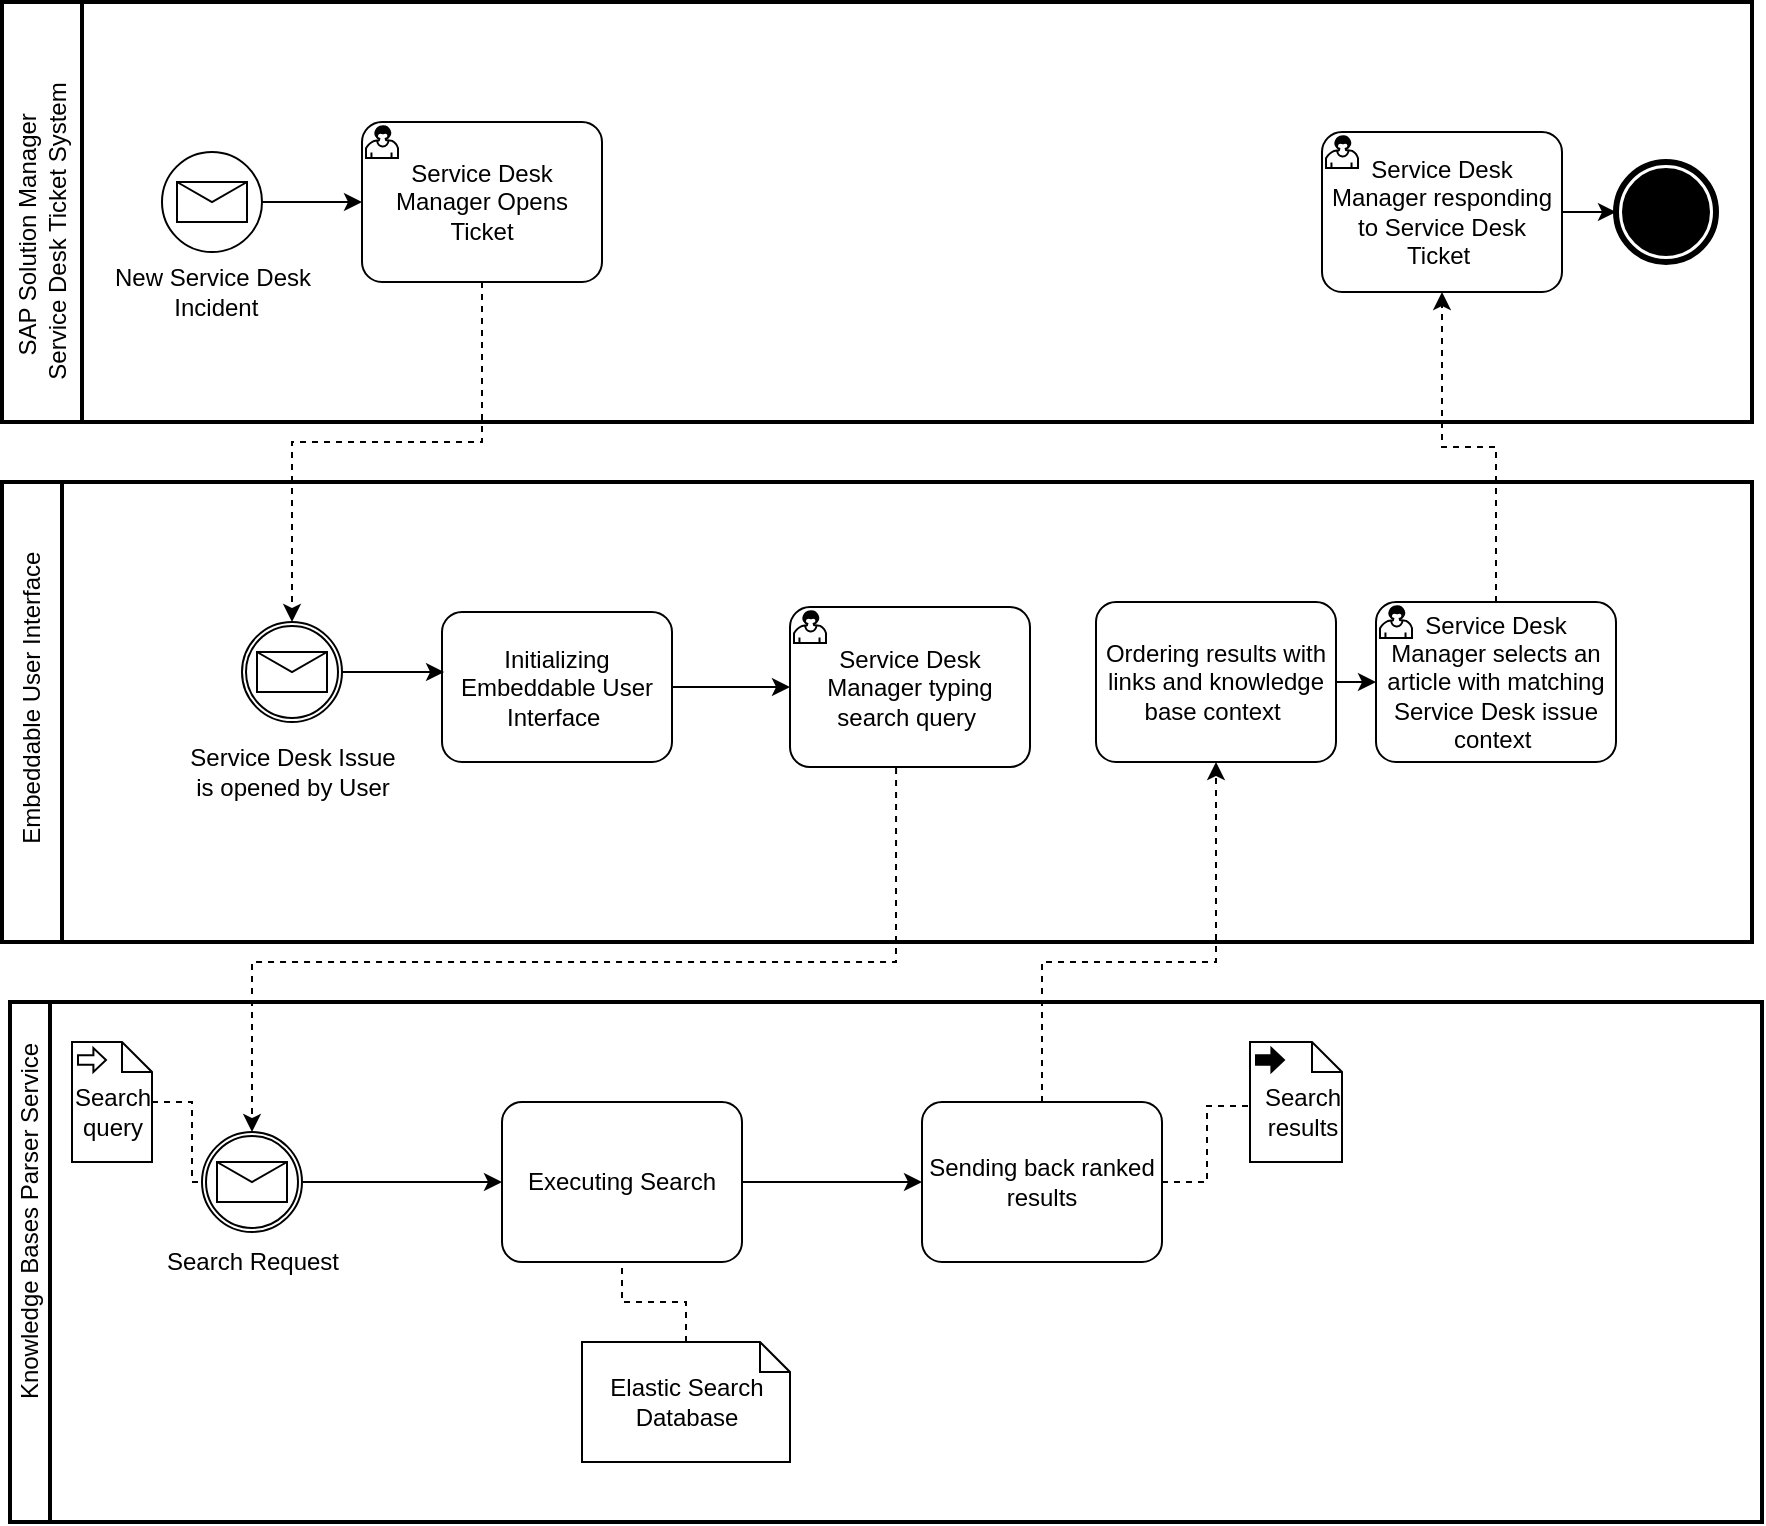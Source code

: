 <mxfile version="17.4.2" type="github">
  <diagram id="cY1X64MYrQobwlRaDaWS" name="Page-1">
    <mxGraphModel dx="1426" dy="744" grid="1" gridSize="10" guides="1" tooltips="1" connect="1" arrows="1" fold="1" page="1" pageScale="1" pageWidth="827" pageHeight="1169" math="0" shadow="0">
      <root>
        <mxCell id="0" />
        <mxCell id="1" parent="0" />
        <mxCell id="Qk_IqspdnGqNnuB1DFdx-1" value="" style="swimlane;html=1;startSize=20;fontStyle=0;collapsible=0;horizontal=0;swimlaneLine=1;swimlaneFillColor=#ffffff;strokeWidth=2;" parent="1" vertex="1">
          <mxGeometry x="24" y="520" width="876" height="260" as="geometry" />
        </mxCell>
        <mxCell id="Qk_IqspdnGqNnuB1DFdx-2" value="Knowledge Bases Parser Service" style="text;html=1;align=center;verticalAlign=middle;resizable=0;points=[];autosize=1;strokeColor=none;fillColor=none;rotation=-90;" parent="Qk_IqspdnGqNnuB1DFdx-1" vertex="1">
          <mxGeometry x="-85" y="100" width="190" height="20" as="geometry" />
        </mxCell>
        <mxCell id="Qk_IqspdnGqNnuB1DFdx-76" style="edgeStyle=orthogonalEdgeStyle;rounded=0;orthogonalLoop=1;jettySize=auto;html=1;entryX=0;entryY=0.5;entryDx=0;entryDy=0;entryPerimeter=0;" parent="Qk_IqspdnGqNnuB1DFdx-1" source="Qk_IqspdnGqNnuB1DFdx-60" target="Qk_IqspdnGqNnuB1DFdx-61" edge="1">
          <mxGeometry relative="1" as="geometry" />
        </mxCell>
        <mxCell id="Qk_IqspdnGqNnuB1DFdx-60" value="Executing Search" style="points=[[0.25,0,0],[0.5,0,0],[0.75,0,0],[1,0.25,0],[1,0.5,0],[1,0.75,0],[0.75,1,0],[0.5,1,0],[0.25,1,0],[0,0.75,0],[0,0.5,0],[0,0.25,0]];shape=mxgraph.bpmn.task;whiteSpace=wrap;rectStyle=rounded;size=10;taskMarker=abstract;" parent="Qk_IqspdnGqNnuB1DFdx-1" vertex="1">
          <mxGeometry x="246" y="50" width="120" height="80" as="geometry" />
        </mxCell>
        <mxCell id="Qk_IqspdnGqNnuB1DFdx-85" style="edgeStyle=orthogonalEdgeStyle;rounded=0;orthogonalLoop=1;jettySize=auto;html=1;exitX=1;exitY=0.5;exitDx=0;exitDy=0;exitPerimeter=0;entryX=-0.04;entryY=0.4;entryDx=0;entryDy=0;entryPerimeter=0;dashed=1;endArrow=none;endFill=0;" parent="Qk_IqspdnGqNnuB1DFdx-1" source="Qk_IqspdnGqNnuB1DFdx-61" target="Qk_IqspdnGqNnuB1DFdx-84" edge="1">
          <mxGeometry relative="1" as="geometry" />
        </mxCell>
        <mxCell id="Qk_IqspdnGqNnuB1DFdx-61" value="Sending back ranked results" style="points=[[0.25,0,0],[0.5,0,0],[0.75,0,0],[1,0.25,0],[1,0.5,0],[1,0.75,0],[0.75,1,0],[0.5,1,0],[0.25,1,0],[0,0.75,0],[0,0.5,0],[0,0.25,0]];shape=mxgraph.bpmn.task;whiteSpace=wrap;rectStyle=rounded;size=10;taskMarker=abstract;" parent="Qk_IqspdnGqNnuB1DFdx-1" vertex="1">
          <mxGeometry x="456" y="50" width="120" height="80" as="geometry" />
        </mxCell>
        <mxCell id="Qk_IqspdnGqNnuB1DFdx-75" style="edgeStyle=orthogonalEdgeStyle;rounded=0;orthogonalLoop=1;jettySize=auto;html=1;entryX=0;entryY=0.5;entryDx=0;entryDy=0;entryPerimeter=0;" parent="Qk_IqspdnGqNnuB1DFdx-1" source="Qk_IqspdnGqNnuB1DFdx-72" target="Qk_IqspdnGqNnuB1DFdx-60" edge="1">
          <mxGeometry relative="1" as="geometry" />
        </mxCell>
        <mxCell id="Qk_IqspdnGqNnuB1DFdx-72" value="" style="points=[[0.145,0.145,0],[0.5,0,0],[0.855,0.145,0],[1,0.5,0],[0.855,0.855,0],[0.5,1,0],[0.145,0.855,0],[0,0.5,0]];shape=mxgraph.bpmn.event;html=1;verticalLabelPosition=bottom;labelBackgroundColor=#ffffff;verticalAlign=top;align=center;perimeter=ellipsePerimeter;outlineConnect=0;aspect=fixed;outline=catching;symbol=message;" parent="Qk_IqspdnGqNnuB1DFdx-1" vertex="1">
          <mxGeometry x="96" y="65" width="50" height="50" as="geometry" />
        </mxCell>
        <mxCell id="Qk_IqspdnGqNnuB1DFdx-73" value="Search Request" style="text;html=1;align=center;verticalAlign=middle;resizable=0;points=[];autosize=1;strokeColor=none;fillColor=none;" parent="Qk_IqspdnGqNnuB1DFdx-1" vertex="1">
          <mxGeometry x="71" y="120" width="100" height="20" as="geometry" />
        </mxCell>
        <mxCell id="Qk_IqspdnGqNnuB1DFdx-80" style="edgeStyle=orthogonalEdgeStyle;rounded=0;orthogonalLoop=1;jettySize=auto;html=1;entryX=0;entryY=0.5;entryDx=0;entryDy=0;entryPerimeter=0;dashed=1;endArrow=none;endFill=0;" parent="Qk_IqspdnGqNnuB1DFdx-1" source="Qk_IqspdnGqNnuB1DFdx-79" target="Qk_IqspdnGqNnuB1DFdx-72" edge="1">
          <mxGeometry relative="1" as="geometry" />
        </mxCell>
        <mxCell id="Qk_IqspdnGqNnuB1DFdx-79" value="" style="shape=mxgraph.bpmn.data;labelPosition=center;verticalLabelPosition=bottom;align=center;verticalAlign=top;whiteSpace=wrap;size=15;html=1;bpmnTransferType=input;" parent="Qk_IqspdnGqNnuB1DFdx-1" vertex="1">
          <mxGeometry x="31" y="20" width="40" height="60" as="geometry" />
        </mxCell>
        <mxCell id="Qk_IqspdnGqNnuB1DFdx-81" value="Search &lt;br&gt;query" style="text;html=1;align=center;verticalAlign=middle;resizable=0;points=[];autosize=1;strokeColor=none;fillColor=none;" parent="Qk_IqspdnGqNnuB1DFdx-1" vertex="1">
          <mxGeometry x="26" y="40" width="50" height="30" as="geometry" />
        </mxCell>
        <mxCell id="Qk_IqspdnGqNnuB1DFdx-83" value="" style="shape=mxgraph.bpmn.data;labelPosition=center;verticalLabelPosition=bottom;align=center;verticalAlign=top;whiteSpace=wrap;size=15;html=1;bpmnTransferType=output;" parent="Qk_IqspdnGqNnuB1DFdx-1" vertex="1">
          <mxGeometry x="620" y="20" width="46" height="60" as="geometry" />
        </mxCell>
        <mxCell id="Qk_IqspdnGqNnuB1DFdx-84" value="Search &lt;br&gt;results" style="text;html=1;align=center;verticalAlign=middle;resizable=0;points=[];autosize=1;strokeColor=none;fillColor=none;" parent="Qk_IqspdnGqNnuB1DFdx-1" vertex="1">
          <mxGeometry x="621" y="40" width="50" height="30" as="geometry" />
        </mxCell>
        <mxCell id="Qk_IqspdnGqNnuB1DFdx-89" style="edgeStyle=orthogonalEdgeStyle;rounded=0;orthogonalLoop=1;jettySize=auto;html=1;entryX=0.5;entryY=1;entryDx=0;entryDy=0;entryPerimeter=0;dashed=1;endArrow=none;endFill=0;" parent="Qk_IqspdnGqNnuB1DFdx-1" source="Qk_IqspdnGqNnuB1DFdx-87" target="Qk_IqspdnGqNnuB1DFdx-60" edge="1">
          <mxGeometry relative="1" as="geometry" />
        </mxCell>
        <mxCell id="Qk_IqspdnGqNnuB1DFdx-87" value="" style="shape=mxgraph.bpmn.data;labelPosition=center;verticalLabelPosition=bottom;align=center;verticalAlign=top;whiteSpace=wrap;size=15;html=1;" parent="Qk_IqspdnGqNnuB1DFdx-1" vertex="1">
          <mxGeometry x="286" y="170" width="104" height="60" as="geometry" />
        </mxCell>
        <mxCell id="Qk_IqspdnGqNnuB1DFdx-88" value="Elastic Search&lt;br&gt;Database" style="text;html=1;align=center;verticalAlign=middle;resizable=0;points=[];autosize=1;strokeColor=none;fillColor=none;" parent="Qk_IqspdnGqNnuB1DFdx-1" vertex="1">
          <mxGeometry x="293" y="185" width="90" height="30" as="geometry" />
        </mxCell>
        <mxCell id="Qk_IqspdnGqNnuB1DFdx-26" value="" style="swimlane;html=1;startSize=40;fontStyle=0;collapsible=0;horizontal=0;swimlaneLine=1;swimlaneFillColor=#ffffff;strokeWidth=2;" parent="1" vertex="1">
          <mxGeometry x="20" y="20" width="875" height="210" as="geometry" />
        </mxCell>
        <mxCell id="Qk_IqspdnGqNnuB1DFdx-27" value="&lt;span&gt;SAP Solution Manager&amp;nbsp;&lt;/span&gt;&lt;br&gt;&lt;span&gt;Service Desk Ticket System&lt;/span&gt;" style="text;html=1;align=center;verticalAlign=middle;resizable=0;points=[];autosize=1;strokeColor=none;fillColor=none;rotation=-90;" parent="Qk_IqspdnGqNnuB1DFdx-26" vertex="1">
          <mxGeometry x="-60" y="100" width="160" height="30" as="geometry" />
        </mxCell>
        <mxCell id="Qk_IqspdnGqNnuB1DFdx-30" value="New Service Desk&lt;br&gt;&amp;nbsp;Incident" style="text;html=1;align=center;verticalAlign=middle;resizable=0;points=[];autosize=1;strokeColor=none;fillColor=none;" parent="Qk_IqspdnGqNnuB1DFdx-26" vertex="1">
          <mxGeometry x="50" y="130" width="110" height="30" as="geometry" />
        </mxCell>
        <mxCell id="Qk_IqspdnGqNnuB1DFdx-66" style="edgeStyle=orthogonalEdgeStyle;rounded=0;orthogonalLoop=1;jettySize=auto;html=1;entryX=0;entryY=0.5;entryDx=0;entryDy=0;entryPerimeter=0;" parent="Qk_IqspdnGqNnuB1DFdx-26" source="Qk_IqspdnGqNnuB1DFdx-51" target="Qk_IqspdnGqNnuB1DFdx-52" edge="1">
          <mxGeometry relative="1" as="geometry" />
        </mxCell>
        <mxCell id="Qk_IqspdnGqNnuB1DFdx-51" value="" style="points=[[0.145,0.145,0],[0.5,0,0],[0.855,0.145,0],[1,0.5,0],[0.855,0.855,0],[0.5,1,0],[0.145,0.855,0],[0,0.5,0]];shape=mxgraph.bpmn.event;html=1;verticalLabelPosition=bottom;labelBackgroundColor=#ffffff;verticalAlign=top;align=center;perimeter=ellipsePerimeter;outlineConnect=0;aspect=fixed;outline=standard;symbol=message;" parent="Qk_IqspdnGqNnuB1DFdx-26" vertex="1">
          <mxGeometry x="80" y="75" width="50" height="50" as="geometry" />
        </mxCell>
        <mxCell id="Qk_IqspdnGqNnuB1DFdx-52" value="Service Desk Manager Opens Ticket" style="points=[[0.25,0,0],[0.5,0,0],[0.75,0,0],[1,0.25,0],[1,0.5,0],[1,0.75,0],[0.75,1,0],[0.5,1,0],[0.25,1,0],[0,0.75,0],[0,0.5,0],[0,0.25,0]];shape=mxgraph.bpmn.task;whiteSpace=wrap;rectStyle=rounded;size=10;taskMarker=user;" parent="Qk_IqspdnGqNnuB1DFdx-26" vertex="1">
          <mxGeometry x="180" y="60" width="120" height="80" as="geometry" />
        </mxCell>
        <mxCell id="Qk_IqspdnGqNnuB1DFdx-22" value="" style="points=[[0.145,0.145,0],[0.5,0,0],[0.855,0.145,0],[1,0.5,0],[0.855,0.855,0],[0.5,1,0],[0.145,0.855,0],[0,0.5,0]];shape=mxgraph.bpmn.event;html=1;verticalLabelPosition=bottom;labelBackgroundColor=#ffffff;verticalAlign=top;align=center;perimeter=ellipsePerimeter;outlineConnect=0;aspect=fixed;outline=end;symbol=terminate;" parent="Qk_IqspdnGqNnuB1DFdx-26" vertex="1">
          <mxGeometry x="807" y="80" width="50" height="50" as="geometry" />
        </mxCell>
        <mxCell id="Djs3CElbYf5eCKZ_srw5-8" style="edgeStyle=orthogonalEdgeStyle;rounded=0;orthogonalLoop=1;jettySize=auto;html=1;entryX=0;entryY=0.5;entryDx=0;entryDy=0;entryPerimeter=0;" edge="1" parent="Qk_IqspdnGqNnuB1DFdx-26" source="Djs3CElbYf5eCKZ_srw5-2" target="Qk_IqspdnGqNnuB1DFdx-22">
          <mxGeometry relative="1" as="geometry" />
        </mxCell>
        <mxCell id="Djs3CElbYf5eCKZ_srw5-2" value="Service Desk Manager responding to Service Desk Ticket " style="points=[[0.25,0,0],[0.5,0,0],[0.75,0,0],[1,0.25,0],[1,0.5,0],[1,0.75,0],[0.75,1,0],[0.5,1,0],[0.25,1,0],[0,0.75,0],[0,0.5,0],[0,0.25,0]];shape=mxgraph.bpmn.task;whiteSpace=wrap;rectStyle=rounded;size=10;taskMarker=user;" vertex="1" parent="Qk_IqspdnGqNnuB1DFdx-26">
          <mxGeometry x="660" y="65" width="120" height="80" as="geometry" />
        </mxCell>
        <mxCell id="Qk_IqspdnGqNnuB1DFdx-53" value="" style="swimlane;html=1;startSize=30;fontStyle=0;collapsible=0;horizontal=0;swimlaneLine=1;swimlaneFillColor=#ffffff;strokeWidth=2;" parent="1" vertex="1">
          <mxGeometry x="20" y="260" width="875" height="230" as="geometry" />
        </mxCell>
        <mxCell id="Qk_IqspdnGqNnuB1DFdx-54" value="&lt;span&gt;Embeddable User Interface&amp;nbsp;&lt;/span&gt;&amp;nbsp;" style="text;html=1;align=center;verticalAlign=middle;resizable=0;points=[];autosize=1;strokeColor=none;fillColor=none;rotation=-90;" parent="Qk_IqspdnGqNnuB1DFdx-53" vertex="1">
          <mxGeometry x="-70" y="95" width="170" height="20" as="geometry" />
        </mxCell>
        <mxCell id="Qk_IqspdnGqNnuB1DFdx-71" style="edgeStyle=orthogonalEdgeStyle;rounded=0;orthogonalLoop=1;jettySize=auto;html=1;entryX=0;entryY=0.5;entryDx=0;entryDy=0;entryPerimeter=0;" parent="Qk_IqspdnGqNnuB1DFdx-53" source="Qk_IqspdnGqNnuB1DFdx-58" target="Qk_IqspdnGqNnuB1DFdx-64" edge="1">
          <mxGeometry relative="1" as="geometry">
            <mxPoint x="370" y="102.5" as="targetPoint" />
          </mxGeometry>
        </mxCell>
        <mxCell id="Qk_IqspdnGqNnuB1DFdx-58" value="Initializing Embeddable User Interface " style="points=[[0.25,0,0],[0.5,0,0],[0.75,0,0],[1,0.25,0],[1,0.5,0],[1,0.75,0],[0.75,1,0],[0.5,1,0],[0.25,1,0],[0,0.75,0],[0,0.5,0],[0,0.25,0]];shape=mxgraph.bpmn.task;whiteSpace=wrap;rectStyle=rounded;size=10;taskMarker=abstract;" parent="Qk_IqspdnGqNnuB1DFdx-53" vertex="1">
          <mxGeometry x="220" y="65" width="115" height="75" as="geometry" />
        </mxCell>
        <mxCell id="Qk_IqspdnGqNnuB1DFdx-70" style="edgeStyle=orthogonalEdgeStyle;rounded=0;orthogonalLoop=1;jettySize=auto;html=1;entryX=0.009;entryY=0.4;entryDx=0;entryDy=0;entryPerimeter=0;" parent="Qk_IqspdnGqNnuB1DFdx-53" source="Qk_IqspdnGqNnuB1DFdx-68" target="Qk_IqspdnGqNnuB1DFdx-58" edge="1">
          <mxGeometry relative="1" as="geometry" />
        </mxCell>
        <mxCell id="Qk_IqspdnGqNnuB1DFdx-68" value="" style="points=[[0.145,0.145,0],[0.5,0,0],[0.855,0.145,0],[1,0.5,0],[0.855,0.855,0],[0.5,1,0],[0.145,0.855,0],[0,0.5,0]];shape=mxgraph.bpmn.event;html=1;verticalLabelPosition=bottom;labelBackgroundColor=#ffffff;verticalAlign=top;align=center;perimeter=ellipsePerimeter;outlineConnect=0;aspect=fixed;outline=catching;symbol=message;" parent="Qk_IqspdnGqNnuB1DFdx-53" vertex="1">
          <mxGeometry x="120" y="70" width="50" height="50" as="geometry" />
        </mxCell>
        <mxCell id="Qk_IqspdnGqNnuB1DFdx-69" value="Service Desk Issue&lt;br&gt;is opened by User" style="text;html=1;align=center;verticalAlign=middle;resizable=0;points=[];autosize=1;strokeColor=none;fillColor=none;" parent="Qk_IqspdnGqNnuB1DFdx-53" vertex="1">
          <mxGeometry x="85" y="130" width="120" height="30" as="geometry" />
        </mxCell>
        <mxCell id="Qk_IqspdnGqNnuB1DFdx-64" value="Service Desk Manager typing search query " style="points=[[0.25,0,0],[0.5,0,0],[0.75,0,0],[1,0.25,0],[1,0.5,0],[1,0.75,0],[0.75,1,0],[0.5,1,0],[0.25,1,0],[0,0.75,0],[0,0.5,0],[0,0.25,0]];shape=mxgraph.bpmn.task;whiteSpace=wrap;rectStyle=rounded;size=10;taskMarker=user;" parent="Qk_IqspdnGqNnuB1DFdx-53" vertex="1">
          <mxGeometry x="394" y="62.5" width="120" height="80" as="geometry" />
        </mxCell>
        <mxCell id="Djs3CElbYf5eCKZ_srw5-6" style="edgeStyle=orthogonalEdgeStyle;rounded=0;orthogonalLoop=1;jettySize=auto;html=1;exitX=1;exitY=0.5;exitDx=0;exitDy=0;exitPerimeter=0;entryX=0;entryY=0.5;entryDx=0;entryDy=0;entryPerimeter=0;" edge="1" parent="Qk_IqspdnGqNnuB1DFdx-53" source="Djs3CElbYf5eCKZ_srw5-3" target="Djs3CElbYf5eCKZ_srw5-4">
          <mxGeometry relative="1" as="geometry" />
        </mxCell>
        <mxCell id="Djs3CElbYf5eCKZ_srw5-3" value="Ordering results with links and knowledge base context " style="points=[[0.25,0,0],[0.5,0,0],[0.75,0,0],[1,0.25,0],[1,0.5,0],[1,0.75,0],[0.75,1,0],[0.5,1,0],[0.25,1,0],[0,0.75,0],[0,0.5,0],[0,0.25,0]];shape=mxgraph.bpmn.task;whiteSpace=wrap;rectStyle=rounded;size=10;taskMarker=abstract;" vertex="1" parent="Qk_IqspdnGqNnuB1DFdx-53">
          <mxGeometry x="547" y="60" width="120" height="80" as="geometry" />
        </mxCell>
        <mxCell id="Djs3CElbYf5eCKZ_srw5-4" value="Service Desk Manager selects an article with matching Service Desk issue context " style="points=[[0.25,0,0],[0.5,0,0],[0.75,0,0],[1,0.25,0],[1,0.5,0],[1,0.75,0],[0.75,1,0],[0.5,1,0],[0.25,1,0],[0,0.75,0],[0,0.5,0],[0,0.25,0]];shape=mxgraph.bpmn.task;whiteSpace=wrap;rectStyle=rounded;size=10;taskMarker=user;" vertex="1" parent="Qk_IqspdnGqNnuB1DFdx-53">
          <mxGeometry x="687" y="60" width="120" height="80" as="geometry" />
        </mxCell>
        <mxCell id="Qk_IqspdnGqNnuB1DFdx-67" style="edgeStyle=orthogonalEdgeStyle;rounded=0;orthogonalLoop=1;jettySize=auto;html=1;entryX=0.5;entryY=0;entryDx=0;entryDy=0;entryPerimeter=0;dashed=1;" parent="1" source="Qk_IqspdnGqNnuB1DFdx-52" target="Qk_IqspdnGqNnuB1DFdx-68" edge="1">
          <mxGeometry relative="1" as="geometry">
            <Array as="points">
              <mxPoint x="260" y="240" />
              <mxPoint x="165" y="240" />
            </Array>
          </mxGeometry>
        </mxCell>
        <mxCell id="Qk_IqspdnGqNnuB1DFdx-74" style="edgeStyle=orthogonalEdgeStyle;rounded=0;orthogonalLoop=1;jettySize=auto;html=1;dashed=1;exitX=0.442;exitY=1.006;exitDx=0;exitDy=0;exitPerimeter=0;" parent="1" source="Qk_IqspdnGqNnuB1DFdx-64" target="Qk_IqspdnGqNnuB1DFdx-72" edge="1">
          <mxGeometry relative="1" as="geometry">
            <Array as="points">
              <mxPoint x="467" y="500" />
              <mxPoint x="145" y="500" />
            </Array>
            <mxPoint x="450" y="402.5" as="sourcePoint" />
          </mxGeometry>
        </mxCell>
        <mxCell id="Djs3CElbYf5eCKZ_srw5-5" style="edgeStyle=orthogonalEdgeStyle;rounded=0;orthogonalLoop=1;jettySize=auto;html=1;exitX=0.5;exitY=0;exitDx=0;exitDy=0;exitPerimeter=0;entryX=0.5;entryY=1;entryDx=0;entryDy=0;entryPerimeter=0;dashed=1;" edge="1" parent="1" source="Qk_IqspdnGqNnuB1DFdx-61" target="Djs3CElbYf5eCKZ_srw5-3">
          <mxGeometry relative="1" as="geometry">
            <Array as="points">
              <mxPoint x="540" y="500" />
              <mxPoint x="627" y="500" />
            </Array>
          </mxGeometry>
        </mxCell>
        <mxCell id="Djs3CElbYf5eCKZ_srw5-7" style="edgeStyle=orthogonalEdgeStyle;rounded=0;orthogonalLoop=1;jettySize=auto;html=1;entryX=0.5;entryY=1;entryDx=0;entryDy=0;entryPerimeter=0;dashed=1;" edge="1" parent="1" source="Djs3CElbYf5eCKZ_srw5-4" target="Djs3CElbYf5eCKZ_srw5-2">
          <mxGeometry relative="1" as="geometry" />
        </mxCell>
      </root>
    </mxGraphModel>
  </diagram>
</mxfile>
